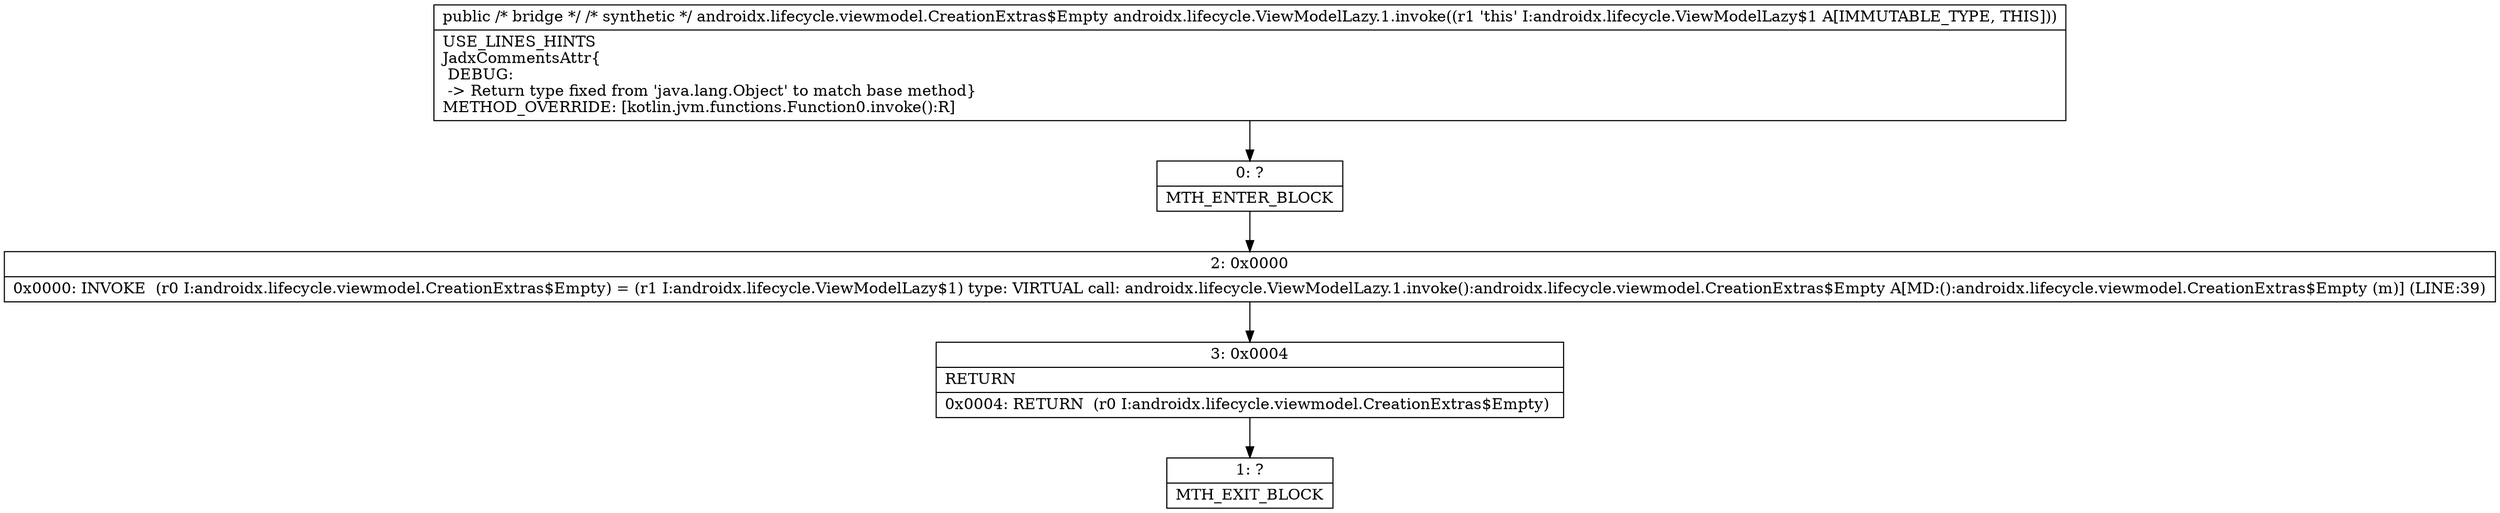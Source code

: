 digraph "CFG forandroidx.lifecycle.ViewModelLazy.1.invoke()Ljava\/lang\/Object;" {
Node_0 [shape=record,label="{0\:\ ?|MTH_ENTER_BLOCK\l}"];
Node_2 [shape=record,label="{2\:\ 0x0000|0x0000: INVOKE  (r0 I:androidx.lifecycle.viewmodel.CreationExtras$Empty) = (r1 I:androidx.lifecycle.ViewModelLazy$1) type: VIRTUAL call: androidx.lifecycle.ViewModelLazy.1.invoke():androidx.lifecycle.viewmodel.CreationExtras$Empty A[MD:():androidx.lifecycle.viewmodel.CreationExtras$Empty (m)] (LINE:39)\l}"];
Node_3 [shape=record,label="{3\:\ 0x0004|RETURN\l|0x0004: RETURN  (r0 I:androidx.lifecycle.viewmodel.CreationExtras$Empty) \l}"];
Node_1 [shape=record,label="{1\:\ ?|MTH_EXIT_BLOCK\l}"];
MethodNode[shape=record,label="{public \/* bridge *\/ \/* synthetic *\/ androidx.lifecycle.viewmodel.CreationExtras$Empty androidx.lifecycle.ViewModelLazy.1.invoke((r1 'this' I:androidx.lifecycle.ViewModelLazy$1 A[IMMUTABLE_TYPE, THIS]))  | USE_LINES_HINTS\lJadxCommentsAttr\{\l DEBUG: \l \-\> Return type fixed from 'java.lang.Object' to match base method\}\lMETHOD_OVERRIDE: [kotlin.jvm.functions.Function0.invoke():R]\l}"];
MethodNode -> Node_0;Node_0 -> Node_2;
Node_2 -> Node_3;
Node_3 -> Node_1;
}

